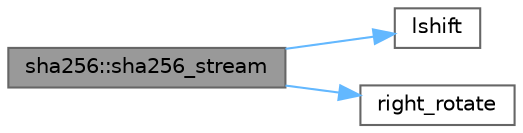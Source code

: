 digraph "sha256::sha256_stream"
{
 // INTERACTIVE_SVG=YES
 // LATEX_PDF_SIZE
  bgcolor="transparent";
  edge [fontname=Helvetica,fontsize=10,labelfontname=Helvetica,labelfontsize=10];
  node [fontname=Helvetica,fontsize=10,shape=box,height=0.2,width=0.4];
  rankdir="LR";
  Node1 [id="Node000001",label="sha256::sha256_stream",height=0.2,width=0.4,color="gray40", fillcolor="grey60", style="filled", fontcolor="black",tooltip="Compute SHA256 hash, updating hash value at every invocation."];
  Node1 -> Node2 [id="edge1_Node000001_Node000002",color="steelblue1",style="solid",tooltip=" "];
  Node2 [id="Node000002",label="lshift",height=0.2,width=0.4,color="grey40", fillcolor="white", style="filled",URL="$group__Hash__Utility.html#ga78ae03271cd4536e0d22219cf9ce294a",tooltip="Left shift of unsigned 8 bit int and conversion to 32 bit."];
  Node1 -> Node3 [id="edge2_Node000001_Node000003",color="steelblue1",style="solid",tooltip=" "];
  Node3 [id="Node000003",label="right_rotate",height=0.2,width=0.4,color="grey40", fillcolor="white", style="filled",URL="$group__Hash__Utility.html#gaec0ea9d7fd1557b10a283c3b3b474889",tooltip="Right rotate bits of 32 bit integer numbers."];
}
